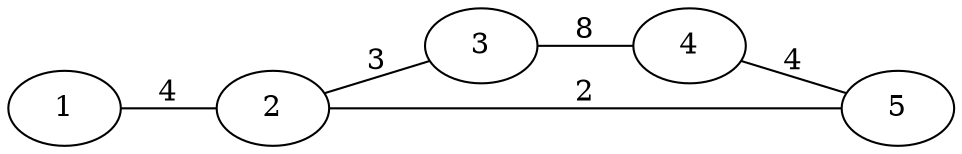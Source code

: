 graph {
    rankdir=LR
    1--2 [label=4, len=4]
    2--3 [label=3, len=3]
    3--4 [label=8, len=8]
    4--5 [label=4, len=4]
    5--2 [label=2, len=2]
}